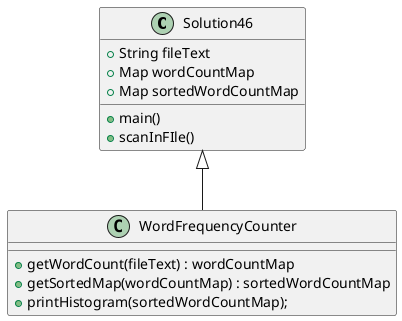 @startuml
class Solution46{
    +main()
        +String fileText
        +Map wordCountMap
        +Map sortedWordCountMap
    +scanInFIle()
}

class WordFrequencyCounter{
    +getWordCount(fileText) : wordCountMap
    +getSortedMap(wordCountMap) : sortedWordCountMap
    +printHistogram(sortedWordCountMap);
}

Solution46<|--WordFrequencyCounter
@enduml